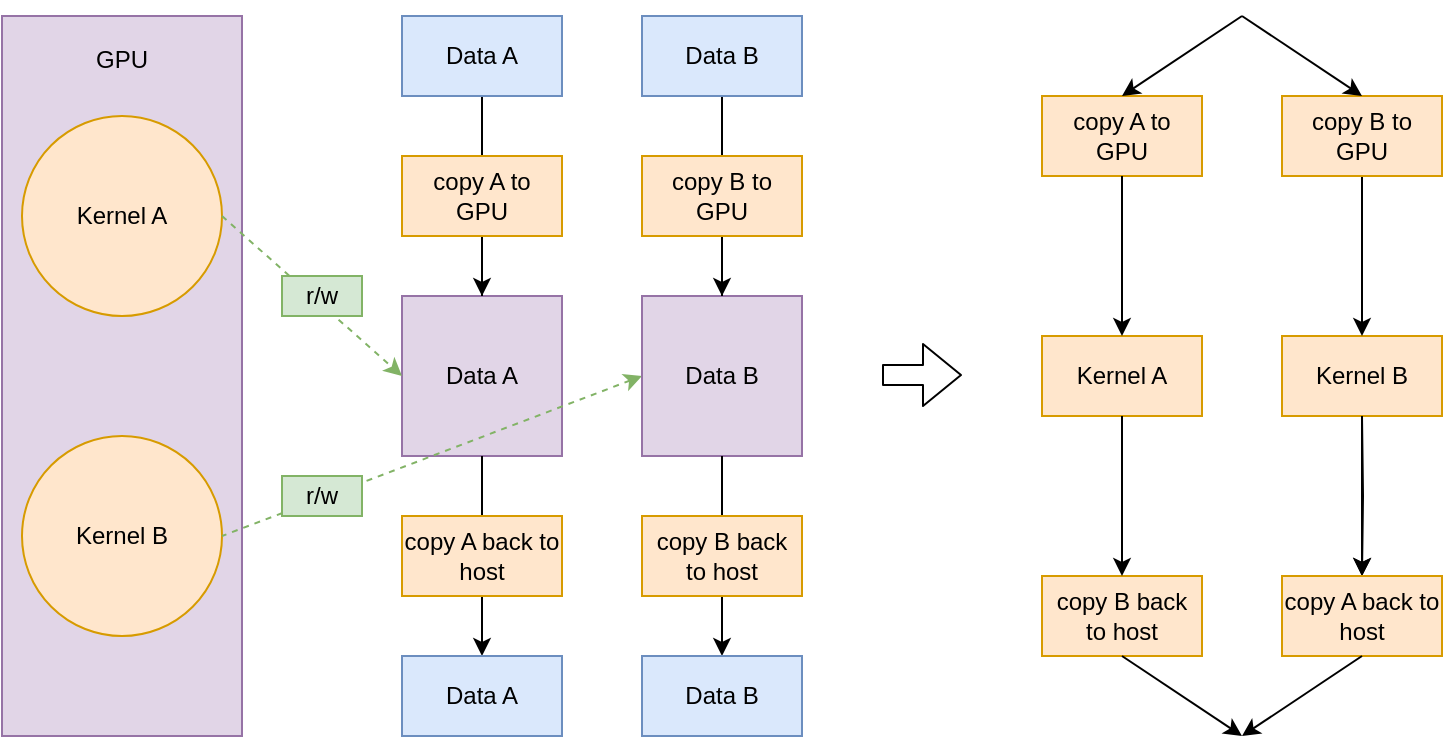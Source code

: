 <mxfile version="13.6.2" type="device"><diagram id="t3KnCuKoPFR6UIoQXWWL" name="Page-1"><mxGraphModel dx="1086" dy="806" grid="1" gridSize="10" guides="1" tooltips="1" connect="1" arrows="1" fold="1" page="1" pageScale="1" pageWidth="827" pageHeight="1169" math="0" shadow="0"><root><mxCell id="0"/><mxCell id="1" parent="0"/><mxCell id="Y6iWwm1qgtZ8P81vCxj6-19" value="Kernel A" style="rounded=0;whiteSpace=wrap;html=1;fillColor=#ffe6cc;strokeColor=#d79b00;" parent="1" vertex="1"><mxGeometry x="560" y="200" width="80" height="40" as="geometry"/></mxCell><mxCell id="Y6iWwm1qgtZ8P81vCxj6-20" value="Kernel B" style="rounded=0;whiteSpace=wrap;html=1;fillColor=#ffe6cc;strokeColor=#d79b00;" parent="1" vertex="1"><mxGeometry x="680" y="200" width="80" height="40" as="geometry"/></mxCell><mxCell id="WLAb-HVYEj0Z8suwNHRZ-1" value="GPU&lt;br&gt;&lt;br&gt;&lt;br&gt;&lt;br&gt;&lt;br&gt;&lt;br&gt;&lt;br&gt;&lt;br&gt;&lt;br&gt;&lt;br&gt;&lt;br&gt;&lt;br&gt;&lt;br&gt;&lt;br&gt;&lt;br&gt;&lt;br&gt;&lt;br&gt;&lt;br&gt;&lt;br&gt;&lt;br&gt;&lt;br&gt;&lt;br&gt;&lt;br&gt;" style="rounded=0;whiteSpace=wrap;html=1;fillColor=#e1d5e7;strokeColor=#9673a6;" parent="1" vertex="1"><mxGeometry x="40" y="40" width="120" height="360" as="geometry"/></mxCell><mxCell id="WLAb-HVYEj0Z8suwNHRZ-2" value="Kernel A" style="ellipse;whiteSpace=wrap;html=1;fillColor=#ffe6cc;strokeColor=#d79b00;" parent="1" vertex="1"><mxGeometry x="50" y="90" width="100" height="100" as="geometry"/></mxCell><mxCell id="WLAb-HVYEj0Z8suwNHRZ-3" value="Kernel B" style="ellipse;whiteSpace=wrap;html=1;fillColor=#ffe6cc;strokeColor=#d79b00;" parent="1" vertex="1"><mxGeometry x="50" y="250" width="100" height="100" as="geometry"/></mxCell><mxCell id="WLAb-HVYEj0Z8suwNHRZ-4" value="Data A" style="rounded=0;whiteSpace=wrap;html=1;fillColor=#e1d5e7;strokeColor=#9673a6;" parent="1" vertex="1"><mxGeometry x="240" y="180" width="80" height="80" as="geometry"/></mxCell><mxCell id="WLAb-HVYEj0Z8suwNHRZ-6" value="" style="endArrow=classic;html=1;exitX=1;exitY=0.5;exitDx=0;exitDy=0;entryX=0;entryY=0.5;entryDx=0;entryDy=0;fillColor=#d5e8d4;strokeColor=#82b366;dashed=1;" parent="1" source="WLAb-HVYEj0Z8suwNHRZ-2" target="WLAb-HVYEj0Z8suwNHRZ-4" edge="1"><mxGeometry width="50" height="50" relative="1" as="geometry"><mxPoint x="250" y="60" as="sourcePoint"/><mxPoint x="250" y="180" as="targetPoint"/></mxGeometry></mxCell><mxCell id="WLAb-HVYEj0Z8suwNHRZ-7" value="" style="endArrow=none;html=1;exitX=0;exitY=0.5;exitDx=0;exitDy=0;entryX=1;entryY=0.5;entryDx=0;entryDy=0;fillColor=#d5e8d4;strokeColor=#82b366;dashed=1;endFill=0;startArrow=classic;startFill=1;" parent="1" source="Da_Yjzhlhk6ArrbKxL6F-1" target="WLAb-HVYEj0Z8suwNHRZ-3" edge="1"><mxGeometry width="50" height="50" relative="1" as="geometry"><mxPoint x="160" y="290" as="sourcePoint"/><mxPoint x="327.04" y="371.04" as="targetPoint"/></mxGeometry></mxCell><mxCell id="WLAb-HVYEj0Z8suwNHRZ-8" value="r/w" style="text;html=1;strokeColor=#82b366;fillColor=#d5e8d4;align=center;verticalAlign=middle;whiteSpace=wrap;rounded=0;" parent="1" vertex="1"><mxGeometry x="180" y="170" width="40" height="20" as="geometry"/></mxCell><mxCell id="WLAb-HVYEj0Z8suwNHRZ-9" value="r/w" style="text;html=1;strokeColor=#82b366;fillColor=#d5e8d4;align=center;verticalAlign=middle;whiteSpace=wrap;rounded=0;" parent="1" vertex="1"><mxGeometry x="180" y="270" width="40" height="20" as="geometry"/></mxCell><mxCell id="WLAb-HVYEj0Z8suwNHRZ-10" value="" style="endArrow=classic;html=1;entryX=0.5;entryY=0;entryDx=0;entryDy=0;endFill=1;startArrow=none;startFill=0;exitX=0.5;exitY=1;exitDx=0;exitDy=0;" parent="1" source="WLAb-HVYEj0Z8suwNHRZ-15" target="WLAb-HVYEj0Z8suwNHRZ-4" edge="1"><mxGeometry width="50" height="50" relative="1" as="geometry"><mxPoint x="420" y="100" as="sourcePoint"/><mxPoint x="279.5" y="170" as="targetPoint"/></mxGeometry></mxCell><mxCell id="WLAb-HVYEj0Z8suwNHRZ-11" value="" style="endArrow=classic;html=1;exitX=0.5;exitY=1;exitDx=0;exitDy=0;entryX=0.5;entryY=0;entryDx=0;entryDy=0;" parent="1" source="WLAb-HVYEj0Z8suwNHRZ-4" target="WLAb-HVYEj0Z8suwNHRZ-16" edge="1"><mxGeometry width="50" height="50" relative="1" as="geometry"><mxPoint x="360" y="220" as="sourcePoint"/><mxPoint x="280" y="400" as="targetPoint"/></mxGeometry></mxCell><mxCell id="WLAb-HVYEj0Z8suwNHRZ-12" value="" style="edgeStyle=orthogonalEdgeStyle;rounded=0;orthogonalLoop=1;jettySize=auto;html=1;dashed=1;endArrow=none;endFill=0;" parent="1" source="WLAb-HVYEj0Z8suwNHRZ-13" target="WLAb-HVYEj0Z8suwNHRZ-4" edge="1"><mxGeometry relative="1" as="geometry"/></mxCell><mxCell id="WLAb-HVYEj0Z8suwNHRZ-13" value="copy A to GPU" style="text;html=1;strokeColor=#d79b00;fillColor=#ffe6cc;align=center;verticalAlign=middle;whiteSpace=wrap;rounded=0;" parent="1" vertex="1"><mxGeometry x="240" y="110" width="80" height="40" as="geometry"/></mxCell><mxCell id="WLAb-HVYEj0Z8suwNHRZ-14" value="copy A back to host" style="text;html=1;strokeColor=#d79b00;fillColor=#ffe6cc;align=center;verticalAlign=middle;whiteSpace=wrap;rounded=0;" parent="1" vertex="1"><mxGeometry x="240" y="290" width="80" height="40" as="geometry"/></mxCell><mxCell id="WLAb-HVYEj0Z8suwNHRZ-15" value="Data A" style="rounded=0;whiteSpace=wrap;html=1;fillColor=#dae8fc;strokeColor=#6c8ebf;" parent="1" vertex="1"><mxGeometry x="240" y="40" width="80" height="40" as="geometry"/></mxCell><mxCell id="WLAb-HVYEj0Z8suwNHRZ-16" value="Data A" style="rounded=0;whiteSpace=wrap;html=1;fillColor=#dae8fc;strokeColor=#6c8ebf;" parent="1" vertex="1"><mxGeometry x="240" y="360" width="80" height="40" as="geometry"/></mxCell><mxCell id="WLAb-HVYEj0Z8suwNHRZ-17" value="copy A to GPU" style="text;html=1;strokeColor=#d79b00;fillColor=#ffe6cc;align=center;verticalAlign=middle;whiteSpace=wrap;rounded=0;" parent="1" vertex="1"><mxGeometry x="560" y="80" width="80" height="40" as="geometry"/></mxCell><mxCell id="WLAb-HVYEj0Z8suwNHRZ-18" value="copy B back to host" style="text;html=1;strokeColor=#d79b00;fillColor=#ffe6cc;align=center;verticalAlign=middle;whiteSpace=wrap;rounded=0;" parent="1" vertex="1"><mxGeometry x="560" y="320" width="80" height="40" as="geometry"/></mxCell><mxCell id="WLAb-HVYEj0Z8suwNHRZ-20" value="" style="endArrow=classic;html=1;entryX=0.5;entryY=0;entryDx=0;entryDy=0;" parent="1" target="WLAb-HVYEj0Z8suwNHRZ-17" edge="1"><mxGeometry width="50" height="50" relative="1" as="geometry"><mxPoint x="660" y="40" as="sourcePoint"/><mxPoint x="639.5" y="100" as="targetPoint"/></mxGeometry></mxCell><mxCell id="WLAb-HVYEj0Z8suwNHRZ-21" value="" style="endArrow=classic;html=1;exitX=0.5;exitY=1;exitDx=0;exitDy=0;entryX=0.5;entryY=0;entryDx=0;entryDy=0;" parent="1" source="WLAb-HVYEj0Z8suwNHRZ-17" target="Y6iWwm1qgtZ8P81vCxj6-19" edge="1"><mxGeometry width="50" height="50" relative="1" as="geometry"><mxPoint x="650" y="50" as="sourcePoint"/><mxPoint x="690" y="150" as="targetPoint"/></mxGeometry></mxCell><mxCell id="WLAb-HVYEj0Z8suwNHRZ-23" value="" style="endArrow=classic;html=1;exitX=0.5;exitY=1;exitDx=0;exitDy=0;" parent="1" source="Y6iWwm1qgtZ8P81vCxj6-20" edge="1"><mxGeometry width="50" height="50" relative="1" as="geometry"><mxPoint x="670" y="70" as="sourcePoint"/><mxPoint x="720" y="320" as="targetPoint"/></mxGeometry></mxCell><mxCell id="WLAb-HVYEj0Z8suwNHRZ-24" value="" style="endArrow=classic;html=1;exitX=0.5;exitY=1;exitDx=0;exitDy=0;" parent="1" source="WLAb-HVYEj0Z8suwNHRZ-18" edge="1"><mxGeometry width="50" height="50" relative="1" as="geometry"><mxPoint x="680" y="80" as="sourcePoint"/><mxPoint x="660" y="400" as="targetPoint"/></mxGeometry></mxCell><mxCell id="WLAb-HVYEj0Z8suwNHRZ-25" value="" style="shape=flexArrow;endArrow=classic;html=1;" parent="1" edge="1"><mxGeometry width="50" height="50" relative="1" as="geometry"><mxPoint x="480" y="219.5" as="sourcePoint"/><mxPoint x="520" y="219.5" as="targetPoint"/></mxGeometry></mxCell><mxCell id="Da_Yjzhlhk6ArrbKxL6F-1" value="Data B" style="rounded=0;whiteSpace=wrap;html=1;fillColor=#e1d5e7;strokeColor=#9673a6;" vertex="1" parent="1"><mxGeometry x="360" y="180" width="80" height="80" as="geometry"/></mxCell><mxCell id="Da_Yjzhlhk6ArrbKxL6F-2" value="" style="endArrow=classic;html=1;entryX=0.5;entryY=0;entryDx=0;entryDy=0;endFill=1;startArrow=none;startFill=0;exitX=0.5;exitY=1;exitDx=0;exitDy=0;" edge="1" parent="1" source="Da_Yjzhlhk6ArrbKxL6F-7" target="Da_Yjzhlhk6ArrbKxL6F-1"><mxGeometry width="50" height="50" relative="1" as="geometry"><mxPoint x="540" y="100" as="sourcePoint"/><mxPoint x="399.5" y="170" as="targetPoint"/></mxGeometry></mxCell><mxCell id="Da_Yjzhlhk6ArrbKxL6F-3" value="" style="endArrow=classic;html=1;exitX=0.5;exitY=1;exitDx=0;exitDy=0;entryX=0.5;entryY=0;entryDx=0;entryDy=0;" edge="1" parent="1" source="Da_Yjzhlhk6ArrbKxL6F-1" target="Da_Yjzhlhk6ArrbKxL6F-8"><mxGeometry width="50" height="50" relative="1" as="geometry"><mxPoint x="480" y="220" as="sourcePoint"/><mxPoint x="400" y="400" as="targetPoint"/></mxGeometry></mxCell><mxCell id="Da_Yjzhlhk6ArrbKxL6F-4" value="" style="edgeStyle=orthogonalEdgeStyle;rounded=0;orthogonalLoop=1;jettySize=auto;html=1;dashed=1;endArrow=none;endFill=0;" edge="1" parent="1" source="Da_Yjzhlhk6ArrbKxL6F-5" target="Da_Yjzhlhk6ArrbKxL6F-1"><mxGeometry relative="1" as="geometry"/></mxCell><mxCell id="Da_Yjzhlhk6ArrbKxL6F-5" value="copy B to GPU" style="text;html=1;strokeColor=#d79b00;fillColor=#ffe6cc;align=center;verticalAlign=middle;whiteSpace=wrap;rounded=0;" vertex="1" parent="1"><mxGeometry x="360" y="110" width="80" height="40" as="geometry"/></mxCell><mxCell id="Da_Yjzhlhk6ArrbKxL6F-6" value="copy B back to host" style="text;html=1;strokeColor=#d79b00;fillColor=#ffe6cc;align=center;verticalAlign=middle;whiteSpace=wrap;rounded=0;" vertex="1" parent="1"><mxGeometry x="360" y="290" width="80" height="40" as="geometry"/></mxCell><mxCell id="Da_Yjzhlhk6ArrbKxL6F-7" value="Data B" style="rounded=0;whiteSpace=wrap;html=1;fillColor=#dae8fc;strokeColor=#6c8ebf;" vertex="1" parent="1"><mxGeometry x="360" y="40" width="80" height="40" as="geometry"/></mxCell><mxCell id="Da_Yjzhlhk6ArrbKxL6F-8" value="Data B" style="rounded=0;whiteSpace=wrap;html=1;fillColor=#dae8fc;strokeColor=#6c8ebf;" vertex="1" parent="1"><mxGeometry x="360" y="360" width="80" height="40" as="geometry"/></mxCell><mxCell id="Da_Yjzhlhk6ArrbKxL6F-9" value="" style="endArrow=classic;html=1;exitX=0.5;exitY=1;exitDx=0;exitDy=0;" edge="1" parent="1" source="Da_Yjzhlhk6ArrbKxL6F-10"><mxGeometry width="50" height="50" relative="1" as="geometry"><mxPoint x="710" y="130" as="sourcePoint"/><mxPoint x="720" y="200" as="targetPoint"/></mxGeometry></mxCell><mxCell id="Da_Yjzhlhk6ArrbKxL6F-10" value="copy B to GPU" style="text;html=1;strokeColor=#d79b00;fillColor=#ffe6cc;align=center;verticalAlign=middle;whiteSpace=wrap;rounded=0;" vertex="1" parent="1"><mxGeometry x="680" y="80" width="80" height="40" as="geometry"/></mxCell><mxCell id="Da_Yjzhlhk6ArrbKxL6F-11" value="" style="endArrow=classic;html=1;entryX=0.5;entryY=0;entryDx=0;entryDy=0;" edge="1" parent="1" target="Da_Yjzhlhk6ArrbKxL6F-10"><mxGeometry width="50" height="50" relative="1" as="geometry"><mxPoint x="660" y="40" as="sourcePoint"/><mxPoint x="610" y="90" as="targetPoint"/></mxGeometry></mxCell><mxCell id="Da_Yjzhlhk6ArrbKxL6F-13" value="" style="edgeStyle=orthogonalEdgeStyle;rounded=0;orthogonalLoop=1;jettySize=auto;html=1;startArrow=classic;startFill=1;endArrow=none;endFill=0;" edge="1" parent="1" target="Y6iWwm1qgtZ8P81vCxj6-20"><mxGeometry relative="1" as="geometry"><mxPoint x="720" y="320" as="sourcePoint"/></mxGeometry></mxCell><mxCell id="Da_Yjzhlhk6ArrbKxL6F-12" value="copy A back to host" style="text;html=1;strokeColor=#d79b00;fillColor=#ffe6cc;align=center;verticalAlign=middle;whiteSpace=wrap;rounded=0;" vertex="1" parent="1"><mxGeometry x="680" y="320" width="80" height="40" as="geometry"/></mxCell><mxCell id="Da_Yjzhlhk6ArrbKxL6F-14" value="" style="edgeStyle=orthogonalEdgeStyle;rounded=0;orthogonalLoop=1;jettySize=auto;html=1;startArrow=classic;startFill=1;endArrow=none;endFill=0;entryX=0.5;entryY=1;entryDx=0;entryDy=0;exitX=0.5;exitY=0;exitDx=0;exitDy=0;" edge="1" parent="1" source="WLAb-HVYEj0Z8suwNHRZ-18" target="Y6iWwm1qgtZ8P81vCxj6-19"><mxGeometry relative="1" as="geometry"><mxPoint x="730" y="330" as="sourcePoint"/><mxPoint x="730" y="250" as="targetPoint"/></mxGeometry></mxCell><mxCell id="Da_Yjzhlhk6ArrbKxL6F-15" value="" style="endArrow=classic;html=1;exitX=0.5;exitY=1;exitDx=0;exitDy=0;" edge="1" parent="1" source="Da_Yjzhlhk6ArrbKxL6F-12"><mxGeometry width="50" height="50" relative="1" as="geometry"><mxPoint x="610" y="370" as="sourcePoint"/><mxPoint x="660" y="400" as="targetPoint"/></mxGeometry></mxCell></root></mxGraphModel></diagram></mxfile>